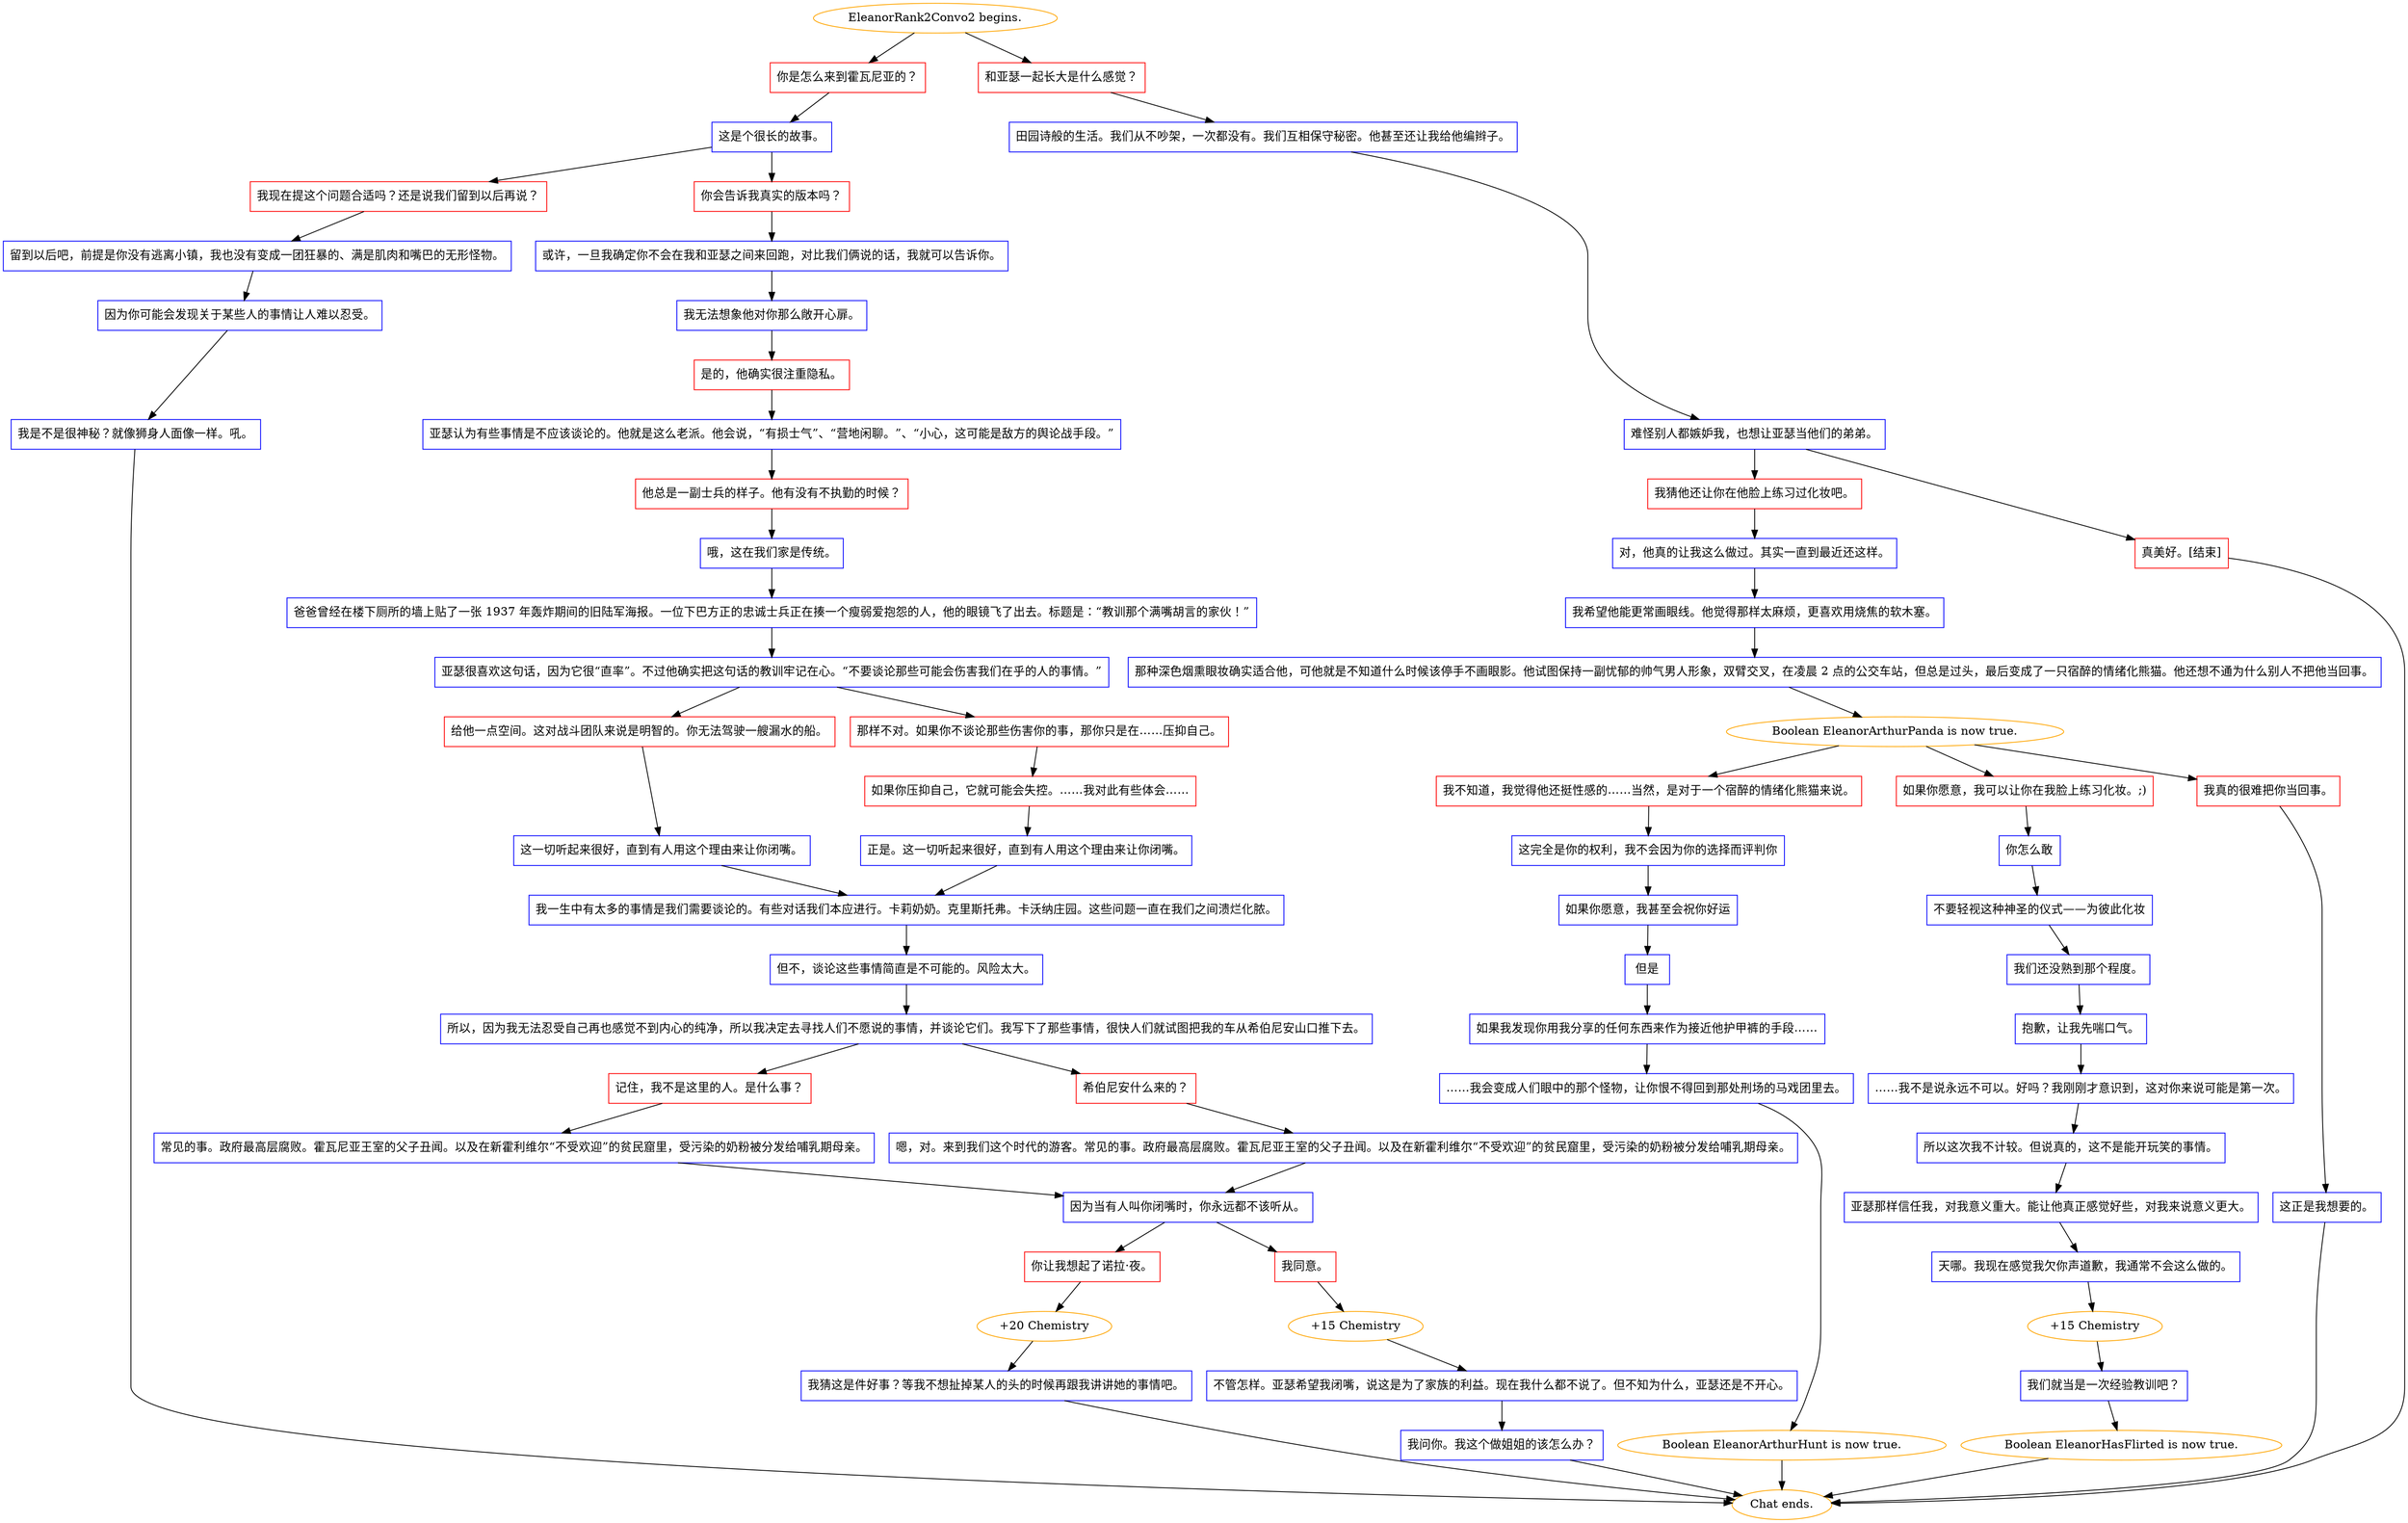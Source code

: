 digraph {
	"EleanorRank2Convo2 begins." [color=orange];
		"EleanorRank2Convo2 begins." -> j513558423;
		"EleanorRank2Convo2 begins." -> j2536276842;
	j513558423 [label="你是怎么来到霍瓦尼亚的？",shape=box,color=red];
		j513558423 -> j970148387;
	j2536276842 [label="和亚瑟一起长大是什么感觉？",shape=box,color=red];
		j2536276842 -> j1352307246;
	j970148387 [label="这是个很长的故事。",shape=box,color=blue];
		j970148387 -> j69129592;
		j970148387 -> j2770355337;
	j1352307246 [label="田园诗般的生活。我们从不吵架，一次都没有。我们互相保守秘密。他甚至还让我给他编辫子。",shape=box,color=blue];
		j1352307246 -> j804678633;
	j69129592 [label="我现在提这个问题合适吗？还是说我们留到以后再说？",shape=box,color=red];
		j69129592 -> j3497772006;
	j2770355337 [label="你会告诉我真实的版本吗？",shape=box,color=red];
		j2770355337 -> j2493137894;
	j804678633 [label="难怪别人都嫉妒我，也想让亚瑟当他们的弟弟。",shape=box,color=blue];
		j804678633 -> j2303362228;
		j804678633 -> j2555210570;
	j3497772006 [label="留到以后吧，前提是你没有逃离小镇，我也没有变成一团狂暴的、满是肌肉和嘴巴的无形怪物。",shape=box,color=blue];
		j3497772006 -> j2329665074;
	j2493137894 [label="或许，一旦我确定你不会在我和亚瑟之间来回跑，对比我们俩说的话，我就可以告诉你。",shape=box,color=blue];
		j2493137894 -> j366028932;
	j2303362228 [label="我猜他还让你在他脸上练习过化妆吧。",shape=box,color=red];
		j2303362228 -> j2147260394;
	j2555210570 [label="真美好。[结束]",shape=box,color=red];
		j2555210570 -> "Chat ends.";
	j2329665074 [label="因为你可能会发现关于某些人的事情让人难以忍受。",shape=box,color=blue];
		j2329665074 -> j761268370;
	j366028932 [label="我无法想象他对你那么敞开心扉。",shape=box,color=blue];
		j366028932 -> j1675417385;
	j2147260394 [label="对，他真的让我这么做过。其实一直到最近还这样。",shape=box,color=blue];
		j2147260394 -> j2224658262;
	"Chat ends." [color=orange];
	j761268370 [label="我是不是很神秘？就像狮身人面像一样。吼。",shape=box,color=blue];
		j761268370 -> "Chat ends.";
	j1675417385 [label="是的，他确实很注重隐私。",shape=box,color=red];
		j1675417385 -> j3087708737;
	j2224658262 [label="我希望他能更常画眼线。他觉得那样太麻烦，更喜欢用烧焦的软木塞。",shape=box,color=blue];
		j2224658262 -> j3026097032;
	j3087708737 [label="亚瑟认为有些事情是不应该谈论的。他就是这么老派。他会说，“有损士气”、“营地闲聊。”、“小心，这可能是敌方的舆论战手段。”",shape=box,color=blue];
		j3087708737 -> j4045818461;
	j3026097032 [label="那种深色烟熏眼妆确实适合他，可他就是不知道什么时候该停手不画眼影。他试图保持一副忧郁的帅气男人形象，双臂交叉，在凌晨 2 点的公交车站，但总是过头，最后变成了一只宿醉的情绪化熊猫。他还想不通为什么别人不把他当回事。",shape=box,color=blue];
		j3026097032 -> j3561361185;
	j4045818461 [label="他总是一副士兵的样子。他有没有不执勤的时候？",shape=box,color=red];
		j4045818461 -> j1153751469;
	j3561361185 [label="Boolean EleanorArthurPanda is now true.",color=orange];
		j3561361185 -> j319061891;
		j3561361185 -> j8837668;
		j3561361185 -> j3109207846;
	j1153751469 [label="哦，这在我们家是传统。",shape=box,color=blue];
		j1153751469 -> j3579270927;
	j319061891 [label="我不知道，我觉得他还挺性感的……当然，是对于一个宿醉的情绪化熊猫来说。",shape=box,color=red];
		j319061891 -> j287620168;
	j8837668 [label="如果你愿意，我可以让你在我脸上练习化妆。;)",shape=box,color=red];
		j8837668 -> j513973038;
	j3109207846 [label="我真的很难把你当回事。",shape=box,color=red];
		j3109207846 -> j1696248177;
	j3579270927 [label="爸爸曾经在楼下厕所的墙上贴了一张 1937 年轰炸期间的旧陆军海报。一位下巴方正的忠诚士兵正在揍一个瘦弱爱抱怨的人，他的眼镜飞了出去。标题是：“教训那个满嘴胡言的家伙！”",shape=box,color=blue];
		j3579270927 -> j3911989615;
	j287620168 [label="这完全是你的权利，我不会因为你的选择而评判你",shape=box,color=blue];
		j287620168 -> j282614568;
	j513973038 [label="你怎么敢",shape=box,color=blue];
		j513973038 -> j2773162011;
	j1696248177 [label="这正是我想要的。",shape=box,color=blue];
		j1696248177 -> "Chat ends.";
	j3911989615 [label="亚瑟很喜欢这句话，因为它很“直率”。不过他确实把这句话的教训牢记在心。“不要谈论那些可能会伤害我们在乎的人的事情。”",shape=box,color=blue];
		j3911989615 -> j3528273955;
		j3911989615 -> j3126171233;
	j282614568 [label="如果你愿意，我甚至会祝你好运",shape=box,color=blue];
		j282614568 -> j3367810067;
	j2773162011 [label="不要轻视这种神圣的仪式——为彼此化妆",shape=box,color=blue];
		j2773162011 -> j2309468267;
	j3528273955 [label="给他一点空间。这对战斗团队来说是明智的。你无法驾驶一艘漏水的船。",shape=box,color=red];
		j3528273955 -> j326527920;
	j3126171233 [label="那样不对。如果你不谈论那些伤害你的事，那你只是在……压抑自己。",shape=box,color=red];
		j3126171233 -> j440957381;
	j3367810067 [label="但是",shape=box,color=blue];
		j3367810067 -> j1482699151;
	j2309468267 [label="我们还没熟到那个程度。",shape=box,color=blue];
		j2309468267 -> j2730960915;
	j326527920 [label="这一切听起来很好，直到有人用这个理由来让你闭嘴。",shape=box,color=blue];
		j326527920 -> j1386861058;
	j440957381 [label="如果你压抑自己，它就可能会失控。……我对此有些体会……",shape=box,color=red];
		j440957381 -> j3892685417;
	j1482699151 [label="如果我发现你用我分享的任何东西来作为接近他护甲裤的手段……",shape=box,color=blue];
		j1482699151 -> j2368214613;
	j2730960915 [label="抱歉，让我先喘口气。",shape=box,color=blue];
		j2730960915 -> j313644665;
	j1386861058 [label="我一生中有太多的事情是我们需要谈论的。有些对话我们本应进行。卡莉奶奶。克里斯托弗。卡沃纳庄园。这些问题一直在我们之间溃烂化脓。",shape=box,color=blue];
		j1386861058 -> j1574869073;
	j3892685417 [label="正是。这一切听起来很好，直到有人用这个理由来让你闭嘴。",shape=box,color=blue];
		j3892685417 -> j1386861058;
	j2368214613 [label="……我会变成人们眼中的那个怪物，让你恨不得回到那处刑场的马戏团里去。",shape=box,color=blue];
		j2368214613 -> j674051346;
	j313644665 [label="……我不是说永远不可以。好吗？我刚刚才意识到，这对你来说可能是第一次。",shape=box,color=blue];
		j313644665 -> j263271935;
	j1574869073 [label="但不，谈论这些事情简直是不可能的。风险太大。",shape=box,color=blue];
		j1574869073 -> j409194382;
	j674051346 [label="Boolean EleanorArthurHunt is now true.",color=orange];
		j674051346 -> "Chat ends.";
	j263271935 [label="所以这次我不计较。但说真的，这不是能开玩笑的事情。",shape=box,color=blue];
		j263271935 -> j688269991;
	j409194382 [label="所以，因为我无法忍受自己再也感觉不到内心的纯净，所以我决定去寻找人们不愿说的事情，并谈论它们。我写下了那些事情，很快人们就试图把我的车从希伯尼安山口推下去。",shape=box,color=blue];
		j409194382 -> j1337825139;
		j409194382 -> j1026928517;
	j688269991 [label="亚瑟那样信任我，对我意义重大。能让他真正感觉好些，对我来说意义更大。",shape=box,color=blue];
		j688269991 -> j4175054498;
	j1337825139 [label="记住，我不是这里的人。是什么事？",shape=box,color=red];
		j1337825139 -> j332472193;
	j1026928517 [label="希伯尼安什么来的？",shape=box,color=red];
		j1026928517 -> j2129865976;
	j4175054498 [label="天哪。我现在感觉我欠你声道歉，我通常不会这么做的。",shape=box,color=blue];
		j4175054498 -> j4111291490;
	j332472193 [label="常见的事。政府最高层腐败。霍瓦尼亚王室的父子丑闻。以及在新霍利维尔“不受欢迎”的贫民窟里，受污染的奶粉被分发给哺乳期母亲。",shape=box,color=blue];
		j332472193 -> j411742815;
	j2129865976 [label="嗯，对。来到我们这个时代的游客。常见的事。政府最高层腐败。霍瓦尼亚王室的父子丑闻。以及在新霍利维尔“不受欢迎”的贫民窟里，受污染的奶粉被分发给哺乳期母亲。",shape=box,color=blue];
		j2129865976 -> j411742815;
	j4111291490 [label="+15 Chemistry",color=orange];
		j4111291490 -> j1543289503;
	j411742815 [label="因为当有人叫你闭嘴时，你永远都不该听从。",shape=box,color=blue];
		j411742815 -> j2136380472;
		j411742815 -> j3490305626;
	j1543289503 [label="我们就当是一次经验教训吧？",shape=box,color=blue];
		j1543289503 -> j4205890645;
	j2136380472 [label="你让我想起了诺拉·夜。",shape=box,color=red];
		j2136380472 -> j4161605127;
	j3490305626 [label="我同意。",shape=box,color=red];
		j3490305626 -> j3141814740;
	j4205890645 [label="Boolean EleanorHasFlirted is now true.",color=orange];
		j4205890645 -> "Chat ends.";
	j4161605127 [label="+20 Chemistry",color=orange];
		j4161605127 -> j1007461486;
	j3141814740 [label="+15 Chemistry",color=orange];
		j3141814740 -> j3521248666;
	j1007461486 [label="我猜这是件好事？等我不想扯掉某人的头的时候再跟我讲讲她的事情吧。",shape=box,color=blue];
		j1007461486 -> "Chat ends.";
	j3521248666 [label="不管怎样。亚瑟希望我闭嘴，说这是为了家族的利益。现在我什么都不说了。但不知为什么，亚瑟还是不开心。",shape=box,color=blue];
		j3521248666 -> j3573105586;
	j3573105586 [label="我问你。我这个做姐姐的该怎么办？",shape=box,color=blue];
		j3573105586 -> "Chat ends.";
}